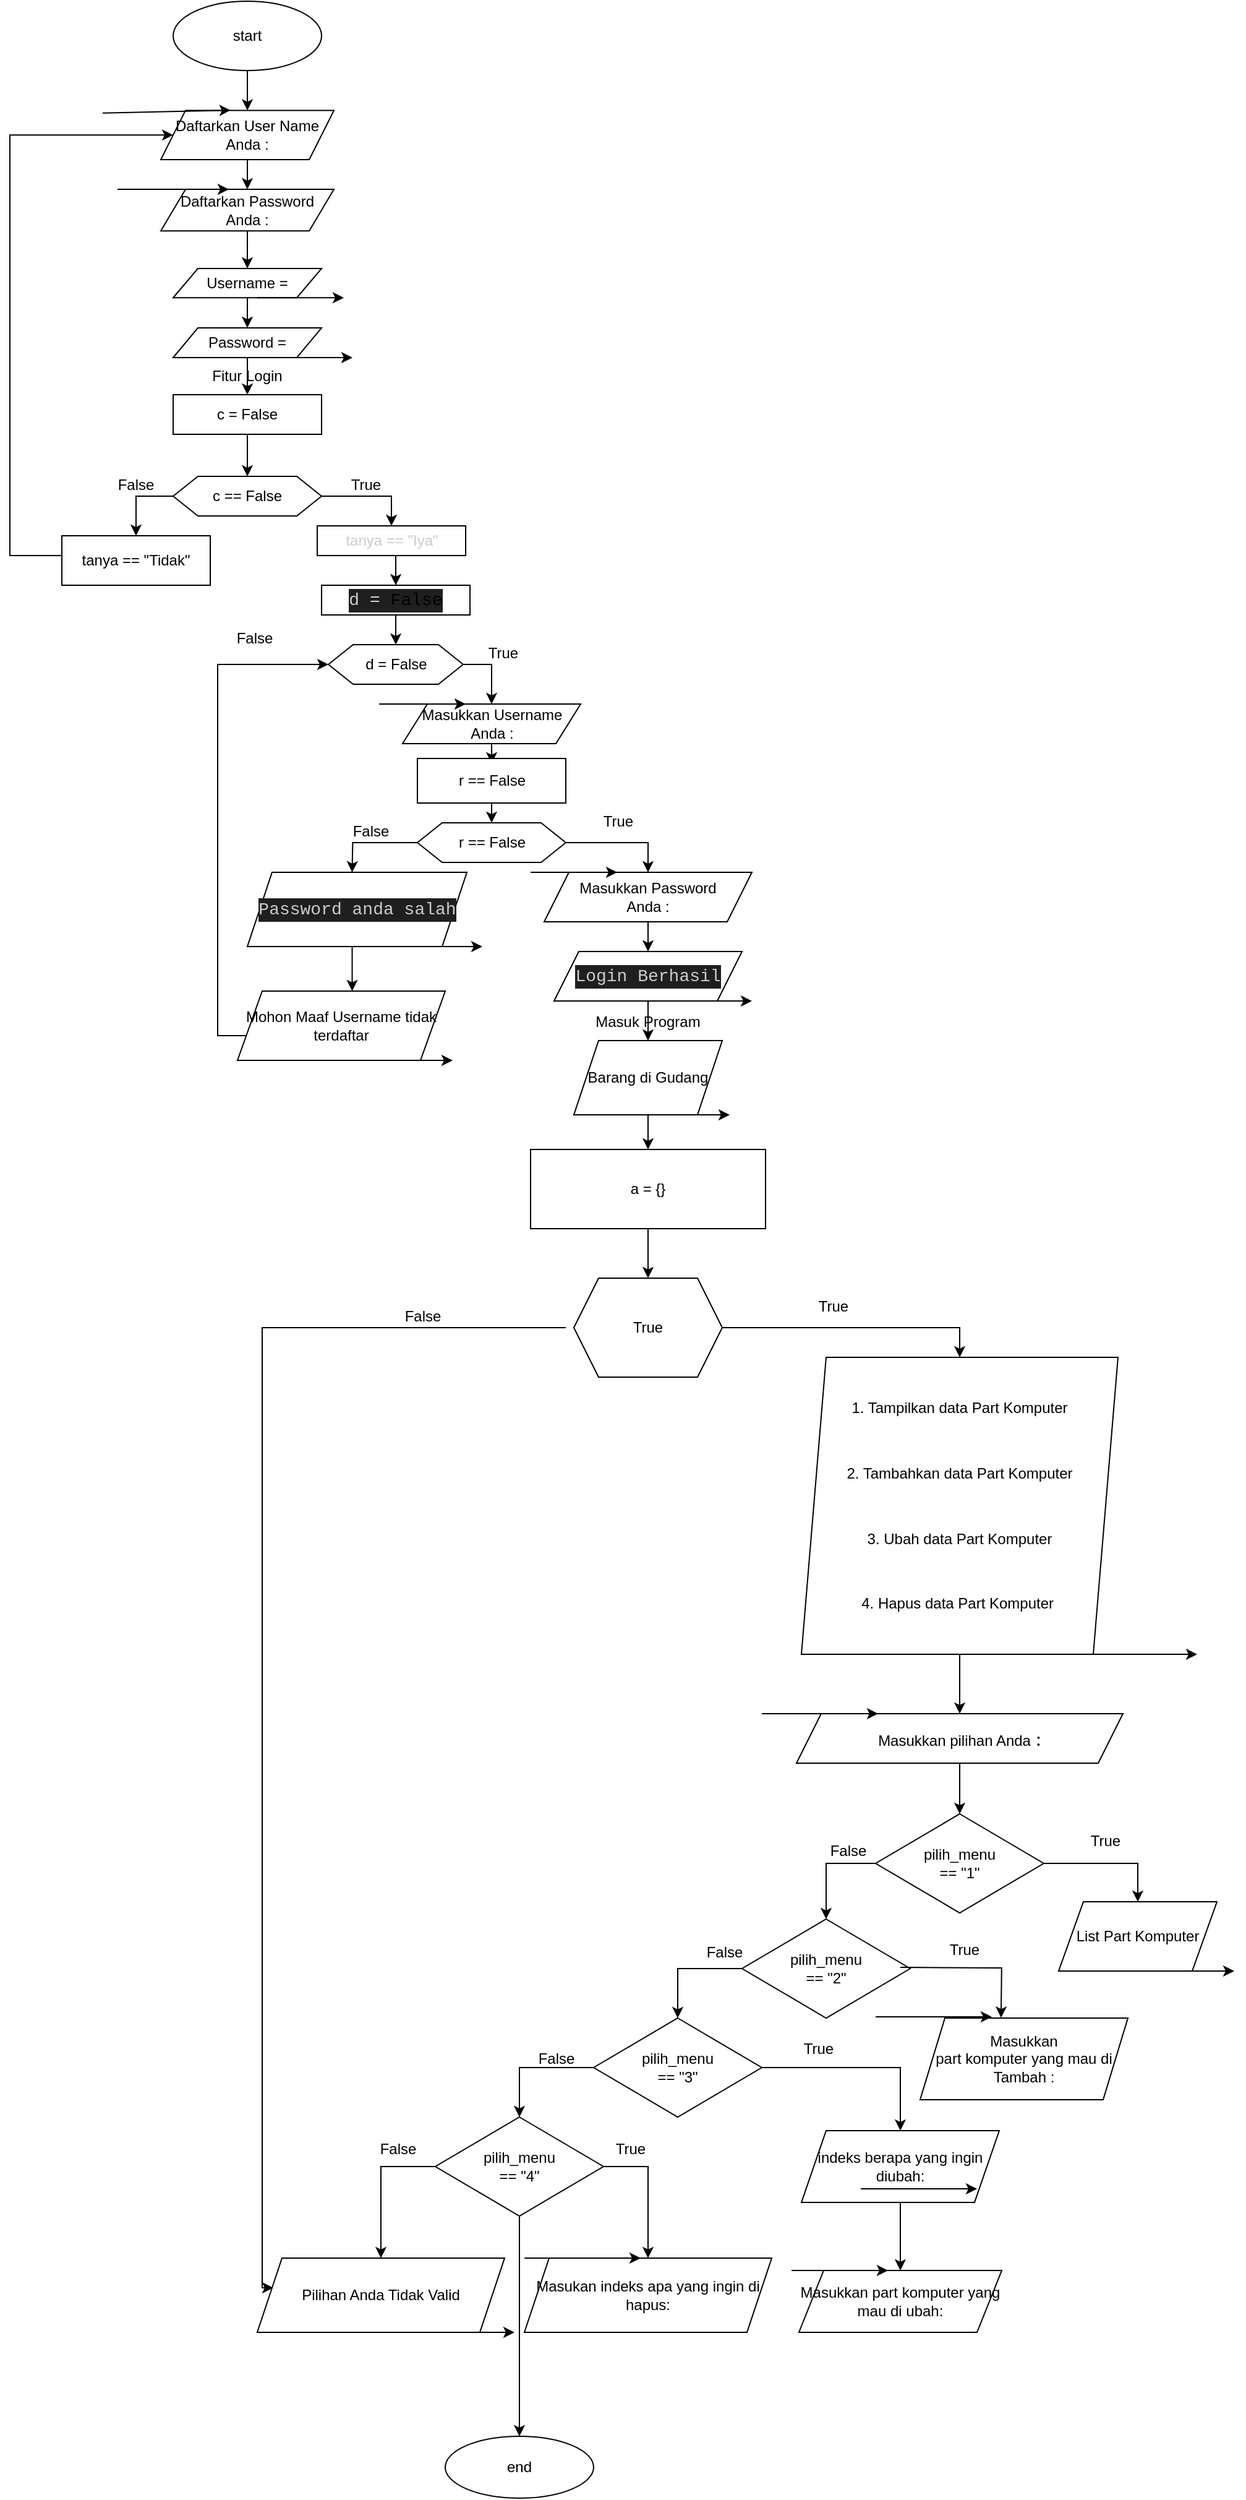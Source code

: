 <mxfile version="22.0.2" type="device">
  <diagram name="Page-1" id="iSKJ7hWF4tRWC0LmErO9">
    <mxGraphModel dx="595" dy="1447" grid="1" gridSize="8" guides="1" tooltips="1" connect="1" arrows="1" fold="1" page="1" pageScale="1" pageWidth="850" pageHeight="1100" math="0" shadow="0">
      <root>
        <mxCell id="0" />
        <mxCell id="1" parent="0" />
        <mxCell id="vJP5kPDoxRjDeWZ1ughG-7" style="edgeStyle=orthogonalEdgeStyle;rounded=0;orthogonalLoop=1;jettySize=auto;html=1;exitX=0.5;exitY=1;exitDx=0;exitDy=0;entryX=0.5;entryY=0;entryDx=0;entryDy=0;" parent="1" source="8jVyavn6a3qHo8IkiqSx-1" target="8jVyavn6a3qHo8IkiqSx-4" edge="1">
          <mxGeometry relative="1" as="geometry" />
        </mxCell>
        <mxCell id="8jVyavn6a3qHo8IkiqSx-1" value="start" style="ellipse;whiteSpace=wrap;html=1;" parent="1" vertex="1">
          <mxGeometry x="292.02" y="-1080" width="120" height="56" as="geometry" />
        </mxCell>
        <mxCell id="8jVyavn6a3qHo8IkiqSx-2" value="end" style="ellipse;whiteSpace=wrap;html=1;" parent="1" vertex="1">
          <mxGeometry x="512" y="888" width="120" height="50" as="geometry" />
        </mxCell>
        <mxCell id="vJP5kPDoxRjDeWZ1ughG-9" style="edgeStyle=orthogonalEdgeStyle;rounded=0;orthogonalLoop=1;jettySize=auto;html=1;exitX=0.5;exitY=1;exitDx=0;exitDy=0;" parent="1" source="8jVyavn6a3qHo8IkiqSx-8" target="8jVyavn6a3qHo8IkiqSx-10" edge="1">
          <mxGeometry relative="1" as="geometry" />
        </mxCell>
        <mxCell id="8jVyavn6a3qHo8IkiqSx-8" value="Daftarkan Password Anda :" style="shape=parallelogram;perimeter=parallelogramPerimeter;whiteSpace=wrap;html=1;fixedSize=1;" parent="1" vertex="1">
          <mxGeometry x="282.02" y="-928" width="140" height="33.62" as="geometry" />
        </mxCell>
        <mxCell id="vJP5kPDoxRjDeWZ1ughG-8" style="edgeStyle=orthogonalEdgeStyle;rounded=0;orthogonalLoop=1;jettySize=auto;html=1;exitX=0.5;exitY=1;exitDx=0;exitDy=0;entryX=0.5;entryY=0;entryDx=0;entryDy=0;" parent="1" source="8jVyavn6a3qHo8IkiqSx-4" target="8jVyavn6a3qHo8IkiqSx-8" edge="1">
          <mxGeometry relative="1" as="geometry" />
        </mxCell>
        <mxCell id="8jVyavn6a3qHo8IkiqSx-4" value="Daftarkan User Name Anda :" style="shape=parallelogram;perimeter=parallelogramPerimeter;whiteSpace=wrap;html=1;fixedSize=1;" parent="1" vertex="1">
          <mxGeometry x="282.02" y="-991.81" width="140" height="39.81" as="geometry" />
        </mxCell>
        <mxCell id="vJP5kPDoxRjDeWZ1ughG-10" style="edgeStyle=orthogonalEdgeStyle;rounded=0;orthogonalLoop=1;jettySize=auto;html=1;exitX=0.5;exitY=1;exitDx=0;exitDy=0;" parent="1" source="8jVyavn6a3qHo8IkiqSx-10" target="8jVyavn6a3qHo8IkiqSx-14" edge="1">
          <mxGeometry relative="1" as="geometry" />
        </mxCell>
        <mxCell id="8jVyavn6a3qHo8IkiqSx-10" value="Username =" style="shape=parallelogram;perimeter=parallelogramPerimeter;whiteSpace=wrap;html=1;fixedSize=1;" parent="1" vertex="1">
          <mxGeometry x="292.02" y="-864" width="120" height="23.62" as="geometry" />
        </mxCell>
        <mxCell id="vJP5kPDoxRjDeWZ1ughG-2" style="edgeStyle=orthogonalEdgeStyle;rounded=0;orthogonalLoop=1;jettySize=auto;html=1;exitX=1;exitY=0.5;exitDx=0;exitDy=0;entryX=0.5;entryY=0;entryDx=0;entryDy=0;" parent="1" source="8jVyavn6a3qHo8IkiqSx-37" target="vJP5kPDoxRjDeWZ1ughG-1" edge="1">
          <mxGeometry relative="1" as="geometry" />
        </mxCell>
        <mxCell id="vJP5kPDoxRjDeWZ1ughG-4" style="edgeStyle=orthogonalEdgeStyle;rounded=0;orthogonalLoop=1;jettySize=auto;html=1;exitX=0;exitY=0.5;exitDx=0;exitDy=0;" parent="1" source="8jVyavn6a3qHo8IkiqSx-37" target="vJP5kPDoxRjDeWZ1ughG-3" edge="1">
          <mxGeometry relative="1" as="geometry" />
        </mxCell>
        <mxCell id="8jVyavn6a3qHo8IkiqSx-37" value="c == False" style="shape=hexagon;perimeter=hexagonPerimeter2;whiteSpace=wrap;html=1;fixedSize=1;" parent="1" vertex="1">
          <mxGeometry x="292.02" y="-696" width="120" height="32" as="geometry" />
        </mxCell>
        <mxCell id="8jVyavn6a3qHo8IkiqSx-12" value="" style="endArrow=classic;html=1;rounded=0;" parent="1" edge="1">
          <mxGeometry width="50" height="50" relative="1" as="geometry">
            <mxPoint x="360" y="-840.38" as="sourcePoint" />
            <mxPoint x="430" y="-840.38" as="targetPoint" />
          </mxGeometry>
        </mxCell>
        <mxCell id="8jVyavn6a3qHo8IkiqSx-25" value="" style="endArrow=classic;html=1;rounded=0;entryX=0.25;entryY=0;entryDx=0;entryDy=0;" parent="1" edge="1">
          <mxGeometry width="50" height="50" relative="1" as="geometry">
            <mxPoint x="247" y="-928.0" as="sourcePoint" />
            <mxPoint x="337" y="-928.0" as="targetPoint" />
          </mxGeometry>
        </mxCell>
        <mxCell id="8jVyavn6a3qHo8IkiqSx-27" value="" style="endArrow=classic;html=1;rounded=0;entryX=0.403;entryY=-0.003;entryDx=0;entryDy=0;entryPerimeter=0;" parent="1" target="8jVyavn6a3qHo8IkiqSx-4" edge="1">
          <mxGeometry width="50" height="50" relative="1" as="geometry">
            <mxPoint x="235.02" y="-989.62" as="sourcePoint" />
            <mxPoint x="284.52" y="-1009.62" as="targetPoint" />
          </mxGeometry>
        </mxCell>
        <mxCell id="vJP5kPDoxRjDeWZ1ughG-11" style="edgeStyle=orthogonalEdgeStyle;rounded=0;orthogonalLoop=1;jettySize=auto;html=1;exitX=0.5;exitY=1;exitDx=0;exitDy=0;entryX=0.5;entryY=0;entryDx=0;entryDy=0;" parent="1" source="vJP5kPDoxRjDeWZ1ughG-12" target="8jVyavn6a3qHo8IkiqSx-37" edge="1">
          <mxGeometry relative="1" as="geometry" />
        </mxCell>
        <mxCell id="8jVyavn6a3qHo8IkiqSx-14" value="Password =" style="shape=parallelogram;perimeter=parallelogramPerimeter;whiteSpace=wrap;html=1;fixedSize=1;gradientColor=none;" parent="1" vertex="1">
          <mxGeometry x="292.02" y="-816" width="120" height="24" as="geometry" />
        </mxCell>
        <mxCell id="8jVyavn6a3qHo8IkiqSx-15" value="" style="endArrow=classic;html=1;rounded=0;" parent="1" edge="1">
          <mxGeometry width="50" height="50" relative="1" as="geometry">
            <mxPoint x="367.02" y="-792.0" as="sourcePoint" />
            <mxPoint x="437.02" y="-792.0" as="targetPoint" />
            <Array as="points">
              <mxPoint x="417.02" y="-792.0" />
            </Array>
          </mxGeometry>
        </mxCell>
        <mxCell id="vJP5kPDoxRjDeWZ1ughG-17" style="edgeStyle=orthogonalEdgeStyle;rounded=0;orthogonalLoop=1;jettySize=auto;html=1;exitX=0.5;exitY=1;exitDx=0;exitDy=0;entryX=0.5;entryY=0;entryDx=0;entryDy=0;" parent="1" source="vJP5kPDoxRjDeWZ1ughG-1" target="vJP5kPDoxRjDeWZ1ughG-16" edge="1">
          <mxGeometry relative="1" as="geometry" />
        </mxCell>
        <mxCell id="vJP5kPDoxRjDeWZ1ughG-1" value="&lt;font color=&quot;#cccccc&quot;&gt;tanya == &quot;Iya&quot;&lt;/font&gt;" style="rounded=0;whiteSpace=wrap;html=1;" parent="1" vertex="1">
          <mxGeometry x="408.53" y="-656" width="120" height="24" as="geometry" />
        </mxCell>
        <mxCell id="vJP5kPDoxRjDeWZ1ughG-5" style="edgeStyle=orthogonalEdgeStyle;rounded=0;orthogonalLoop=1;jettySize=auto;html=1;exitX=0;exitY=0.5;exitDx=0;exitDy=0;entryX=0;entryY=0.5;entryDx=0;entryDy=0;" parent="1" source="vJP5kPDoxRjDeWZ1ughG-3" target="8jVyavn6a3qHo8IkiqSx-4" edge="1">
          <mxGeometry relative="1" as="geometry">
            <Array as="points">
              <mxPoint x="160" y="-632" />
              <mxPoint x="160" y="-972" />
            </Array>
          </mxGeometry>
        </mxCell>
        <mxCell id="vJP5kPDoxRjDeWZ1ughG-3" value="tanya == &quot;Tidak&quot;" style="rounded=0;whiteSpace=wrap;html=1;" parent="1" vertex="1">
          <mxGeometry x="202.02" y="-648" width="120" height="40" as="geometry" />
        </mxCell>
        <mxCell id="8jVyavn6a3qHo8IkiqSx-19" value="Fitur Login" style="text;html=1;align=center;verticalAlign=middle;whiteSpace=wrap;rounded=0;" parent="1" vertex="1">
          <mxGeometry x="322.02" y="-792.0" width="60" height="30" as="geometry" />
        </mxCell>
        <mxCell id="vJP5kPDoxRjDeWZ1ughG-13" value="" style="edgeStyle=orthogonalEdgeStyle;rounded=0;orthogonalLoop=1;jettySize=auto;html=1;exitX=0.5;exitY=1;exitDx=0;exitDy=0;entryX=0.5;entryY=0;entryDx=0;entryDy=0;" parent="1" source="8jVyavn6a3qHo8IkiqSx-14" target="vJP5kPDoxRjDeWZ1ughG-12" edge="1">
          <mxGeometry relative="1" as="geometry">
            <mxPoint x="342" y="-632" as="sourcePoint" />
            <mxPoint x="343" y="-504" as="targetPoint" />
          </mxGeometry>
        </mxCell>
        <mxCell id="vJP5kPDoxRjDeWZ1ughG-12" value="c = False" style="rounded=0;whiteSpace=wrap;html=1;" parent="1" vertex="1">
          <mxGeometry x="292.02" y="-762" width="120" height="32" as="geometry" />
        </mxCell>
        <mxCell id="vJP5kPDoxRjDeWZ1ughG-20" style="edgeStyle=orthogonalEdgeStyle;rounded=0;orthogonalLoop=1;jettySize=auto;html=1;exitX=1;exitY=0.5;exitDx=0;exitDy=0;" parent="1" source="vJP5kPDoxRjDeWZ1ughG-14" target="vJP5kPDoxRjDeWZ1ughG-19" edge="1">
          <mxGeometry relative="1" as="geometry" />
        </mxCell>
        <mxCell id="vJP5kPDoxRjDeWZ1ughG-14" value="d =&amp;nbsp;False" style="shape=hexagon;perimeter=hexagonPerimeter2;whiteSpace=wrap;html=1;fixedSize=1;" parent="1" vertex="1">
          <mxGeometry x="417.53" y="-560" width="108.98" height="32" as="geometry" />
        </mxCell>
        <mxCell id="vJP5kPDoxRjDeWZ1ughG-18" style="edgeStyle=orthogonalEdgeStyle;rounded=0;orthogonalLoop=1;jettySize=auto;html=1;exitX=0.5;exitY=1;exitDx=0;exitDy=0;entryX=0.5;entryY=0;entryDx=0;entryDy=0;" parent="1" source="vJP5kPDoxRjDeWZ1ughG-16" target="vJP5kPDoxRjDeWZ1ughG-14" edge="1">
          <mxGeometry relative="1" as="geometry" />
        </mxCell>
        <mxCell id="vJP5kPDoxRjDeWZ1ughG-16" value="&lt;div style=&quot;background-color: rgb(31, 31, 31); font-family: Consolas, &amp;quot;Courier New&amp;quot;, monospace; font-size: 14px; line-height: 19px;&quot;&gt;&lt;font color=&quot;#cccccc&quot;&gt;d&amp;nbsp;&lt;/font&gt;&lt;span style=&quot;color: rgb(212, 212, 212);&quot;&gt;=&lt;/span&gt;&amp;nbsp;False&lt;/div&gt;" style="rounded=0;whiteSpace=wrap;html=1;" parent="1" vertex="1">
          <mxGeometry x="412.02" y="-608" width="120" height="24" as="geometry" />
        </mxCell>
        <mxCell id="vJP5kPDoxRjDeWZ1ughG-22" style="edgeStyle=orthogonalEdgeStyle;rounded=0;orthogonalLoop=1;jettySize=auto;html=1;exitX=0.5;exitY=1;exitDx=0;exitDy=0;" parent="1" source="vJP5kPDoxRjDeWZ1ughG-19" edge="1">
          <mxGeometry relative="1" as="geometry">
            <mxPoint x="549.524" y="-464" as="targetPoint" />
          </mxGeometry>
        </mxCell>
        <mxCell id="vJP5kPDoxRjDeWZ1ughG-19" value="Masukkan Username Anda :" style="shape=parallelogram;perimeter=parallelogramPerimeter;whiteSpace=wrap;html=1;fixedSize=1;" parent="1" vertex="1">
          <mxGeometry x="477.51" y="-512" width="144" height="32" as="geometry" />
        </mxCell>
        <mxCell id="vJP5kPDoxRjDeWZ1ughG-24" style="edgeStyle=orthogonalEdgeStyle;rounded=0;orthogonalLoop=1;jettySize=auto;html=1;exitX=0.5;exitY=1;exitDx=0;exitDy=0;entryX=0.5;entryY=0;entryDx=0;entryDy=0;" parent="1" target="vJP5kPDoxRjDeWZ1ughG-23" edge="1">
          <mxGeometry relative="1" as="geometry">
            <mxPoint x="549.51" y="-432.0" as="sourcePoint" />
          </mxGeometry>
        </mxCell>
        <mxCell id="vJP5kPDoxRjDeWZ1ughG-26" style="edgeStyle=orthogonalEdgeStyle;rounded=0;orthogonalLoop=1;jettySize=auto;html=1;exitX=1;exitY=0.5;exitDx=0;exitDy=0;entryX=0.5;entryY=0;entryDx=0;entryDy=0;" parent="1" source="vJP5kPDoxRjDeWZ1ughG-23" target="vJP5kPDoxRjDeWZ1ughG-25" edge="1">
          <mxGeometry relative="1" as="geometry" />
        </mxCell>
        <mxCell id="vJP5kPDoxRjDeWZ1ughG-34" style="edgeStyle=orthogonalEdgeStyle;rounded=0;orthogonalLoop=1;jettySize=auto;html=1;exitX=0;exitY=0.5;exitDx=0;exitDy=0;" parent="1" source="vJP5kPDoxRjDeWZ1ughG-23" edge="1">
          <mxGeometry relative="1" as="geometry">
            <mxPoint x="436.714" y="-376" as="targetPoint" />
          </mxGeometry>
        </mxCell>
        <mxCell id="vJP5kPDoxRjDeWZ1ughG-23" value="r == False&lt;div style=&quot;color: rgb(204, 204, 204); background-color: rgb(31, 31, 31); font-family: Consolas, &amp;quot;Courier New&amp;quot;, monospace; font-size: 14px; line-height: 19px;&quot;&gt;&lt;/div&gt;" style="shape=hexagon;perimeter=hexagonPerimeter2;whiteSpace=wrap;html=1;fixedSize=1;" parent="1" vertex="1">
          <mxGeometry x="489.51" y="-416" width="120" height="32" as="geometry" />
        </mxCell>
        <mxCell id="vJP5kPDoxRjDeWZ1ughG-33" style="edgeStyle=orthogonalEdgeStyle;rounded=0;orthogonalLoop=1;jettySize=auto;html=1;exitX=0.5;exitY=1;exitDx=0;exitDy=0;entryX=0.5;entryY=0;entryDx=0;entryDy=0;" parent="1" source="vJP5kPDoxRjDeWZ1ughG-25" target="vJP5kPDoxRjDeWZ1ughG-31" edge="1">
          <mxGeometry relative="1" as="geometry" />
        </mxCell>
        <mxCell id="vJP5kPDoxRjDeWZ1ughG-25" value="Masukkan Password &lt;br&gt;Anda :" style="shape=parallelogram;perimeter=parallelogramPerimeter;whiteSpace=wrap;html=1;fixedSize=1;" parent="1" vertex="1">
          <mxGeometry x="592" y="-376" width="168" height="40" as="geometry" />
        </mxCell>
        <mxCell id="vJP5kPDoxRjDeWZ1ughG-36" style="edgeStyle=orthogonalEdgeStyle;rounded=0;orthogonalLoop=1;jettySize=auto;html=1;exitX=0.5;exitY=1;exitDx=0;exitDy=0;entryX=0.5;entryY=0;entryDx=0;entryDy=0;" parent="1" edge="1">
          <mxGeometry relative="1" as="geometry">
            <mxPoint x="436.765" y="-336" as="sourcePoint" />
            <mxPoint x="436.765" y="-280" as="targetPoint" />
          </mxGeometry>
        </mxCell>
        <mxCell id="vJP5kPDoxRjDeWZ1ughG-41" style="edgeStyle=orthogonalEdgeStyle;rounded=0;orthogonalLoop=1;jettySize=auto;html=1;exitX=0.5;exitY=1;exitDx=0;exitDy=0;entryX=0.5;entryY=0;entryDx=0;entryDy=0;" parent="1" source="vJP5kPDoxRjDeWZ1ughG-31" edge="1">
          <mxGeometry relative="1" as="geometry">
            <mxPoint x="676" y="-240" as="targetPoint" />
          </mxGeometry>
        </mxCell>
        <mxCell id="vJP5kPDoxRjDeWZ1ughG-31" value="&lt;div style=&quot;color: rgb(204, 204, 204); background-color: rgb(31, 31, 31); font-family: Consolas, &amp;quot;Courier New&amp;quot;, monospace; font-size: 14px; line-height: 19px;&quot;&gt;Login Berhasil&lt;/div&gt;" style="shape=parallelogram;perimeter=parallelogramPerimeter;whiteSpace=wrap;html=1;fixedSize=1;" parent="1" vertex="1">
          <mxGeometry x="600" y="-312" width="152" height="40" as="geometry" />
        </mxCell>
        <mxCell id="vJP5kPDoxRjDeWZ1ughG-37" value="&lt;div style=&quot;color: rgb(204, 204, 204); background-color: rgb(31, 31, 31); font-family: Consolas, &amp;quot;Courier New&amp;quot;, monospace; font-size: 14px; line-height: 19px;&quot;&gt;Password anda salah&lt;br&gt;&lt;/div&gt;" style="shape=parallelogram;perimeter=parallelogramPerimeter;whiteSpace=wrap;html=1;fixedSize=1;" parent="1" vertex="1">
          <mxGeometry x="352" y="-376" width="177.53" height="60" as="geometry" />
        </mxCell>
        <mxCell id="vJP5kPDoxRjDeWZ1ughG-46" style="edgeStyle=orthogonalEdgeStyle;rounded=0;orthogonalLoop=1;jettySize=auto;html=1;exitX=0;exitY=0.5;exitDx=0;exitDy=0;entryX=0;entryY=0.5;entryDx=0;entryDy=0;" parent="1" source="vJP5kPDoxRjDeWZ1ughG-39" target="vJP5kPDoxRjDeWZ1ughG-14" edge="1">
          <mxGeometry relative="1" as="geometry">
            <Array as="points">
              <mxPoint x="328" y="-244" />
              <mxPoint x="328" y="-544" />
            </Array>
          </mxGeometry>
        </mxCell>
        <mxCell id="vJP5kPDoxRjDeWZ1ughG-39" value="Mohon Maaf Username tidak terdaftar" style="shape=parallelogram;perimeter=parallelogramPerimeter;whiteSpace=wrap;html=1;fixedSize=1;" parent="1" vertex="1">
          <mxGeometry x="344" y="-280" width="168" height="56" as="geometry" />
        </mxCell>
        <mxCell id="vJP5kPDoxRjDeWZ1ughG-52" style="edgeStyle=orthogonalEdgeStyle;rounded=0;orthogonalLoop=1;jettySize=auto;html=1;exitX=0.5;exitY=1;exitDx=0;exitDy=0;entryX=0.5;entryY=0;entryDx=0;entryDy=0;" parent="1" source="vJP5kPDoxRjDeWZ1ughG-42" target="vJP5kPDoxRjDeWZ1ughG-51" edge="1">
          <mxGeometry relative="1" as="geometry" />
        </mxCell>
        <mxCell id="vJP5kPDoxRjDeWZ1ughG-42" value="Barang di Gudang" style="shape=parallelogram;perimeter=parallelogramPerimeter;whiteSpace=wrap;html=1;fixedSize=1;" parent="1" vertex="1">
          <mxGeometry x="616" y="-240" width="120" height="60" as="geometry" />
        </mxCell>
        <mxCell id="vJP5kPDoxRjDeWZ1ughG-43" value="Masuk Program" style="text;html=1;strokeColor=none;fillColor=none;align=center;verticalAlign=middle;whiteSpace=wrap;rounded=0;" parent="1" vertex="1">
          <mxGeometry x="632" y="-270" width="88" height="30" as="geometry" />
        </mxCell>
        <mxCell id="vJP5kPDoxRjDeWZ1ughG-54" style="edgeStyle=orthogonalEdgeStyle;rounded=0;orthogonalLoop=1;jettySize=auto;html=1;exitX=0.5;exitY=1;exitDx=0;exitDy=0;" parent="1" source="vJP5kPDoxRjDeWZ1ughG-51" target="vJP5kPDoxRjDeWZ1ughG-53" edge="1">
          <mxGeometry relative="1" as="geometry" />
        </mxCell>
        <mxCell id="vJP5kPDoxRjDeWZ1ughG-51" value="a = {}" style="rounded=0;whiteSpace=wrap;html=1;" parent="1" vertex="1">
          <mxGeometry x="581" y="-152" width="190" height="64" as="geometry" />
        </mxCell>
        <mxCell id="vJP5kPDoxRjDeWZ1ughG-56" style="edgeStyle=orthogonalEdgeStyle;rounded=0;orthogonalLoop=1;jettySize=auto;html=1;exitX=1;exitY=0.5;exitDx=0;exitDy=0;entryX=0.5;entryY=0;entryDx=0;entryDy=0;" parent="1" source="vJP5kPDoxRjDeWZ1ughG-53" target="vJP5kPDoxRjDeWZ1ughG-55" edge="1">
          <mxGeometry relative="1" as="geometry" />
        </mxCell>
        <mxCell id="vJP5kPDoxRjDeWZ1ughG-81" style="edgeStyle=orthogonalEdgeStyle;rounded=0;orthogonalLoop=1;jettySize=auto;html=1;exitX=0;exitY=0.5;exitDx=0;exitDy=0;entryX=0.065;entryY=0.4;entryDx=0;entryDy=0;entryPerimeter=0;" parent="1" target="g3KUHq9mgLACCZ2PmmdS-13" edge="1">
          <mxGeometry relative="1" as="geometry">
            <mxPoint x="363.51" y="774" as="targetPoint" />
            <Array as="points">
              <mxPoint x="364" y="-8" />
              <mxPoint x="364" y="768" />
            </Array>
            <mxPoint x="609.51" y="-8" as="sourcePoint" />
          </mxGeometry>
        </mxCell>
        <mxCell id="vJP5kPDoxRjDeWZ1ughG-53" value="True" style="shape=hexagon;perimeter=hexagonPerimeter2;whiteSpace=wrap;html=1;fixedSize=1;" parent="1" vertex="1">
          <mxGeometry x="616" y="-48" width="120" height="80" as="geometry" />
        </mxCell>
        <mxCell id="vJP5kPDoxRjDeWZ1ughG-59" style="edgeStyle=orthogonalEdgeStyle;rounded=0;orthogonalLoop=1;jettySize=auto;html=1;exitX=0.5;exitY=1;exitDx=0;exitDy=0;" parent="1" source="vJP5kPDoxRjDeWZ1ughG-55" target="vJP5kPDoxRjDeWZ1ughG-58" edge="1">
          <mxGeometry relative="1" as="geometry" />
        </mxCell>
        <mxCell id="vJP5kPDoxRjDeWZ1ughG-55" value="&lt;p class=&quot;MsoNormal&quot;&gt;1. Tampilkan data Part Komputer&lt;/p&gt;&lt;br&gt;&lt;p class=&quot;MsoNormal&quot;&gt;2. Tambahkan data Part Komputer&lt;/p&gt;&lt;br&gt;&lt;p class=&quot;MsoNormal&quot;&gt;3. Ubah data Part Komputer&lt;/p&gt;&lt;br&gt;&lt;p class=&quot;MsoNormal&quot;&gt;4. Hapus data Part Komputer&amp;nbsp;&lt;/p&gt;" style="shape=parallelogram;perimeter=parallelogramPerimeter;whiteSpace=wrap;html=1;fixedSize=1;" parent="1" vertex="1">
          <mxGeometry x="800" y="16" width="256" height="240" as="geometry" />
        </mxCell>
        <mxCell id="vJP5kPDoxRjDeWZ1ughG-57" value="" style="endArrow=classic;html=1;rounded=0;exitX=0.75;exitY=1;exitDx=0;exitDy=0;" parent="1" source="vJP5kPDoxRjDeWZ1ughG-55" edge="1">
          <mxGeometry width="50" height="50" relative="1" as="geometry">
            <mxPoint x="1072" y="256" as="sourcePoint" />
            <mxPoint x="1120" y="256" as="targetPoint" />
          </mxGeometry>
        </mxCell>
        <mxCell id="vJP5kPDoxRjDeWZ1ughG-62" style="edgeStyle=orthogonalEdgeStyle;rounded=0;orthogonalLoop=1;jettySize=auto;html=1;exitX=0.5;exitY=1;exitDx=0;exitDy=0;" parent="1" source="vJP5kPDoxRjDeWZ1ughG-58" target="vJP5kPDoxRjDeWZ1ughG-61" edge="1">
          <mxGeometry relative="1" as="geometry" />
        </mxCell>
        <mxCell id="vJP5kPDoxRjDeWZ1ughG-58" value="Masukkan pilihan Anda&lt;span style=&quot;font-size:12.0pt;font-family:&amp;quot;Times New Roman&amp;quot;,serif;&lt;br/&gt;mso-fareast-font-family:&amp;quot;Times New Roman&amp;quot;;mso-font-kerning:0pt;mso-ligatures:&lt;br/&gt;none;mso-ansi-language:EN-US;mso-fareast-language:IN;mso-bidi-language:AR-SA&quot;&gt; &lt;/span&gt;&lt;span style=&quot;font-size:12.0pt;font-family:&amp;quot;Times New Roman&amp;quot;,serif;mso-fareast-font-family:&lt;br/&gt;&amp;quot;Times New Roman&amp;quot;;mso-font-kerning:0pt;mso-ligatures:none;mso-ansi-language:&lt;br/&gt;IN;mso-fareast-language:IN;mso-bidi-language:AR-SA&quot;&gt;:&lt;/span&gt;" style="shape=parallelogram;perimeter=parallelogramPerimeter;whiteSpace=wrap;html=1;fixedSize=1;" parent="1" vertex="1">
          <mxGeometry x="796" y="304" width="264" height="40" as="geometry" />
        </mxCell>
        <mxCell id="vJP5kPDoxRjDeWZ1ughG-60" value="" style="endArrow=classic;html=1;rounded=0;entryX=0.25;entryY=0;entryDx=0;entryDy=0;" parent="1" target="vJP5kPDoxRjDeWZ1ughG-58" edge="1">
          <mxGeometry width="50" height="50" relative="1" as="geometry">
            <mxPoint x="768" y="304" as="sourcePoint" />
            <mxPoint x="810" y="288" as="targetPoint" />
          </mxGeometry>
        </mxCell>
        <mxCell id="vJP5kPDoxRjDeWZ1ughG-68" style="edgeStyle=orthogonalEdgeStyle;rounded=0;orthogonalLoop=1;jettySize=auto;html=1;exitX=1;exitY=0.5;exitDx=0;exitDy=0;entryX=0.5;entryY=0;entryDx=0;entryDy=0;" parent="1" source="vJP5kPDoxRjDeWZ1ughG-61" target="vJP5kPDoxRjDeWZ1ughG-64" edge="1">
          <mxGeometry relative="1" as="geometry" />
        </mxCell>
        <mxCell id="vJP5kPDoxRjDeWZ1ughG-69" style="edgeStyle=orthogonalEdgeStyle;rounded=0;orthogonalLoop=1;jettySize=auto;html=1;exitX=0;exitY=0.5;exitDx=0;exitDy=0;entryX=0.5;entryY=0;entryDx=0;entryDy=0;" parent="1" source="vJP5kPDoxRjDeWZ1ughG-61" target="vJP5kPDoxRjDeWZ1ughG-65" edge="1">
          <mxGeometry relative="1" as="geometry" />
        </mxCell>
        <mxCell id="vJP5kPDoxRjDeWZ1ughG-61" value="pilih_menu&lt;br/&gt;== &quot;1&quot;" style="rhombus;whiteSpace=wrap;html=1;" parent="1" vertex="1">
          <mxGeometry x="860" y="385" width="136" height="80" as="geometry" />
        </mxCell>
        <mxCell id="vJP5kPDoxRjDeWZ1ughG-64" value="List Part Komputer" style="shape=parallelogram;perimeter=parallelogramPerimeter;whiteSpace=wrap;html=1;fixedSize=1;" parent="1" vertex="1">
          <mxGeometry x="1008" y="456" width="128" height="56" as="geometry" />
        </mxCell>
        <mxCell id="vJP5kPDoxRjDeWZ1ughG-70" style="edgeStyle=orthogonalEdgeStyle;rounded=0;orthogonalLoop=1;jettySize=auto;html=1;exitX=0;exitY=0.5;exitDx=0;exitDy=0;entryX=0.5;entryY=0;entryDx=0;entryDy=0;" parent="1" source="vJP5kPDoxRjDeWZ1ughG-65" target="vJP5kPDoxRjDeWZ1ughG-66" edge="1">
          <mxGeometry relative="1" as="geometry" />
        </mxCell>
        <mxCell id="vJP5kPDoxRjDeWZ1ughG-65" value="pilih_menu&lt;br&gt;== &quot;2&quot;" style="rhombus;whiteSpace=wrap;html=1;" parent="1" vertex="1">
          <mxGeometry x="752" y="470" width="136" height="80" as="geometry" />
        </mxCell>
        <mxCell id="vJP5kPDoxRjDeWZ1ughG-71" style="edgeStyle=orthogonalEdgeStyle;rounded=0;orthogonalLoop=1;jettySize=auto;html=1;exitX=0;exitY=0.5;exitDx=0;exitDy=0;entryX=0.5;entryY=0;entryDx=0;entryDy=0;" parent="1" source="vJP5kPDoxRjDeWZ1ughG-66" target="vJP5kPDoxRjDeWZ1ughG-67" edge="1">
          <mxGeometry relative="1" as="geometry" />
        </mxCell>
        <mxCell id="vJP5kPDoxRjDeWZ1ughG-76" style="edgeStyle=orthogonalEdgeStyle;rounded=0;orthogonalLoop=1;jettySize=auto;html=1;exitX=1;exitY=0.5;exitDx=0;exitDy=0;" parent="1" source="vJP5kPDoxRjDeWZ1ughG-66" target="vJP5kPDoxRjDeWZ1ughG-73" edge="1">
          <mxGeometry relative="1" as="geometry" />
        </mxCell>
        <mxCell id="vJP5kPDoxRjDeWZ1ughG-66" value="pilih_menu&lt;br&gt;== &quot;3&quot;" style="rhombus;whiteSpace=wrap;html=1;" parent="1" vertex="1">
          <mxGeometry x="632" y="550" width="136" height="80" as="geometry" />
        </mxCell>
        <mxCell id="vJP5kPDoxRjDeWZ1ughG-75" style="edgeStyle=orthogonalEdgeStyle;rounded=0;orthogonalLoop=1;jettySize=auto;html=1;exitX=1;exitY=0.5;exitDx=0;exitDy=0;entryX=0.5;entryY=0;entryDx=0;entryDy=0;" parent="1" source="vJP5kPDoxRjDeWZ1ughG-67" target="vJP5kPDoxRjDeWZ1ughG-74" edge="1">
          <mxGeometry relative="1" as="geometry" />
        </mxCell>
        <mxCell id="vJP5kPDoxRjDeWZ1ughG-85" style="edgeStyle=orthogonalEdgeStyle;rounded=0;orthogonalLoop=1;jettySize=auto;html=1;exitX=0.5;exitY=1;exitDx=0;exitDy=0;" parent="1" source="vJP5kPDoxRjDeWZ1ughG-67" target="8jVyavn6a3qHo8IkiqSx-2" edge="1">
          <mxGeometry relative="1" as="geometry" />
        </mxCell>
        <mxCell id="g3KUHq9mgLACCZ2PmmdS-14" style="edgeStyle=orthogonalEdgeStyle;rounded=0;orthogonalLoop=1;jettySize=auto;html=1;exitX=0;exitY=0.5;exitDx=0;exitDy=0;entryX=0.5;entryY=0;entryDx=0;entryDy=0;" parent="1" source="vJP5kPDoxRjDeWZ1ughG-67" target="g3KUHq9mgLACCZ2PmmdS-13" edge="1">
          <mxGeometry relative="1" as="geometry" />
        </mxCell>
        <mxCell id="vJP5kPDoxRjDeWZ1ughG-67" value="pilih_menu&lt;br&gt;== &quot;4&quot;" style="rhombus;whiteSpace=wrap;html=1;" parent="1" vertex="1">
          <mxGeometry x="504" y="630" width="136" height="80" as="geometry" />
        </mxCell>
        <mxCell id="vJP5kPDoxRjDeWZ1ughG-72" value="Masukkan&lt;br/&gt;part komputer yang mau di Tambah :" style="shape=parallelogram;perimeter=parallelogramPerimeter;whiteSpace=wrap;html=1;fixedSize=1;" parent="1" vertex="1">
          <mxGeometry x="896" y="550" width="168" height="66" as="geometry" />
        </mxCell>
        <mxCell id="vJP5kPDoxRjDeWZ1ughG-80" style="edgeStyle=orthogonalEdgeStyle;rounded=0;orthogonalLoop=1;jettySize=auto;html=1;exitX=0.5;exitY=1;exitDx=0;exitDy=0;entryX=0.5;entryY=0;entryDx=0;entryDy=0;" parent="1" source="vJP5kPDoxRjDeWZ1ughG-73" target="vJP5kPDoxRjDeWZ1ughG-79" edge="1">
          <mxGeometry relative="1" as="geometry" />
        </mxCell>
        <mxCell id="vJP5kPDoxRjDeWZ1ughG-73" value="&lt;p class=&quot;MsoNormal&quot;&gt;indeks berapa yang ingin diubah:&lt;/p&gt;" style="shape=parallelogram;perimeter=parallelogramPerimeter;whiteSpace=wrap;html=1;fixedSize=1;" parent="1" vertex="1">
          <mxGeometry x="800" y="641" width="160" height="58" as="geometry" />
        </mxCell>
        <mxCell id="vJP5kPDoxRjDeWZ1ughG-74" value="&lt;p class=&quot;MsoNormal&quot;&gt;Masukan indeks apa yang ingin di hapus:&lt;/p&gt;" style="shape=parallelogram;perimeter=parallelogramPerimeter;whiteSpace=wrap;html=1;fixedSize=1;" parent="1" vertex="1">
          <mxGeometry x="576" y="744" width="200" height="60" as="geometry" />
        </mxCell>
        <mxCell id="vJP5kPDoxRjDeWZ1ughG-78" style="edgeStyle=orthogonalEdgeStyle;rounded=0;orthogonalLoop=1;jettySize=auto;html=1;exitX=1;exitY=0.5;exitDx=0;exitDy=0;entryX=0.612;entryY=0.012;entryDx=0;entryDy=0;entryPerimeter=0;" parent="1" edge="1">
          <mxGeometry relative="1" as="geometry">
            <mxPoint x="880" y="509" as="sourcePoint" />
            <mxPoint x="961.44" y="549.72" as="targetPoint" />
          </mxGeometry>
        </mxCell>
        <mxCell id="vJP5kPDoxRjDeWZ1ughG-79" value="&lt;p class=&quot;MsoNormal&quot;&gt;Masukkan part komputer yang mau di ubah:&lt;/p&gt;" style="shape=parallelogram;perimeter=parallelogramPerimeter;whiteSpace=wrap;html=1;fixedSize=1;" parent="1" vertex="1">
          <mxGeometry x="798" y="754" width="164" height="50" as="geometry" />
        </mxCell>
        <mxCell id="g3KUHq9mgLACCZ2PmmdS-1" value="" style="endArrow=classic;html=1;rounded=0;" parent="1" edge="1">
          <mxGeometry width="50" height="50" relative="1" as="geometry">
            <mxPoint x="458.53" y="-512.0" as="sourcePoint" />
            <mxPoint x="528.53" y="-512.0" as="targetPoint" />
          </mxGeometry>
        </mxCell>
        <mxCell id="g3KUHq9mgLACCZ2PmmdS-2" value="" style="endArrow=classic;html=1;rounded=0;" parent="1" edge="1">
          <mxGeometry width="50" height="50" relative="1" as="geometry">
            <mxPoint x="581" y="-376.0" as="sourcePoint" />
            <mxPoint x="651" y="-376.0" as="targetPoint" />
          </mxGeometry>
        </mxCell>
        <mxCell id="g3KUHq9mgLACCZ2PmmdS-3" value="" style="endArrow=classic;html=1;rounded=0;" parent="1" edge="1">
          <mxGeometry width="50" height="50" relative="1" as="geometry">
            <mxPoint x="472" y="-316.0" as="sourcePoint" />
            <mxPoint x="542" y="-316.0" as="targetPoint" />
          </mxGeometry>
        </mxCell>
        <mxCell id="g3KUHq9mgLACCZ2PmmdS-4" value="" style="endArrow=classic;html=1;rounded=0;" parent="1" edge="1">
          <mxGeometry width="50" height="50" relative="1" as="geometry">
            <mxPoint x="448" y="-224.0" as="sourcePoint" />
            <mxPoint x="518" y="-224.0" as="targetPoint" />
          </mxGeometry>
        </mxCell>
        <mxCell id="g3KUHq9mgLACCZ2PmmdS-5" value="" style="endArrow=classic;html=1;rounded=0;" parent="1" edge="1">
          <mxGeometry width="50" height="50" relative="1" as="geometry">
            <mxPoint x="690" y="-272.0" as="sourcePoint" />
            <mxPoint x="760" y="-272.0" as="targetPoint" />
          </mxGeometry>
        </mxCell>
        <mxCell id="g3KUHq9mgLACCZ2PmmdS-6" value="" style="endArrow=classic;html=1;rounded=0;" parent="1" edge="1">
          <mxGeometry width="50" height="50" relative="1" as="geometry">
            <mxPoint x="672" y="-180.0" as="sourcePoint" />
            <mxPoint x="742" y="-180.0" as="targetPoint" />
          </mxGeometry>
        </mxCell>
        <mxCell id="g3KUHq9mgLACCZ2PmmdS-7" value="" style="endArrow=classic;html=1;rounded=0;entryX=0.25;entryY=0;entryDx=0;entryDy=0;" parent="1" edge="1">
          <mxGeometry width="50" height="50" relative="1" as="geometry">
            <mxPoint x="1056" y="512" as="sourcePoint" />
            <mxPoint x="1150" y="512" as="targetPoint" />
          </mxGeometry>
        </mxCell>
        <mxCell id="g3KUHq9mgLACCZ2PmmdS-9" value="" style="endArrow=classic;html=1;rounded=0;entryX=0.25;entryY=0;entryDx=0;entryDy=0;" parent="1" edge="1">
          <mxGeometry width="50" height="50" relative="1" as="geometry">
            <mxPoint x="860" y="549" as="sourcePoint" />
            <mxPoint x="954" y="549" as="targetPoint" />
          </mxGeometry>
        </mxCell>
        <mxCell id="g3KUHq9mgLACCZ2PmmdS-10" value="" style="endArrow=classic;html=1;rounded=0;entryX=0.25;entryY=0;entryDx=0;entryDy=0;" parent="1" edge="1">
          <mxGeometry width="50" height="50" relative="1" as="geometry">
            <mxPoint x="848" y="688" as="sourcePoint" />
            <mxPoint x="942" y="688" as="targetPoint" />
          </mxGeometry>
        </mxCell>
        <mxCell id="g3KUHq9mgLACCZ2PmmdS-11" value="" style="endArrow=classic;html=1;rounded=0;entryX=0.25;entryY=0;entryDx=0;entryDy=0;" parent="1" edge="1">
          <mxGeometry width="50" height="50" relative="1" as="geometry">
            <mxPoint x="792" y="754" as="sourcePoint" />
            <mxPoint x="870" y="754" as="targetPoint" />
          </mxGeometry>
        </mxCell>
        <mxCell id="g3KUHq9mgLACCZ2PmmdS-12" value="" style="endArrow=classic;html=1;rounded=0;entryX=0.25;entryY=0;entryDx=0;entryDy=0;" parent="1" edge="1">
          <mxGeometry width="50" height="50" relative="1" as="geometry">
            <mxPoint x="576" y="744" as="sourcePoint" />
            <mxPoint x="670" y="744" as="targetPoint" />
          </mxGeometry>
        </mxCell>
        <mxCell id="g3KUHq9mgLACCZ2PmmdS-13" value="&lt;p class=&quot;MsoNormal&quot;&gt;Pilihan Anda Tidak Valid&lt;/p&gt;" style="shape=parallelogram;perimeter=parallelogramPerimeter;whiteSpace=wrap;html=1;fixedSize=1;" parent="1" vertex="1">
          <mxGeometry x="360" y="744" width="200" height="60" as="geometry" />
        </mxCell>
        <mxCell id="g3KUHq9mgLACCZ2PmmdS-15" value="" style="endArrow=classic;html=1;rounded=0;exitX=0.5;exitY=1;exitDx=0;exitDy=0;" parent="1" source="g3KUHq9mgLACCZ2PmmdS-13" edge="1">
          <mxGeometry width="50" height="50" relative="1" as="geometry">
            <mxPoint x="504" y="832" as="sourcePoint" />
            <mxPoint x="568" y="804" as="targetPoint" />
          </mxGeometry>
        </mxCell>
        <mxCell id="5_YkD5XRasroAgRsOyPw-1" value="True" style="text;html=1;strokeColor=none;fillColor=none;align=center;verticalAlign=middle;whiteSpace=wrap;rounded=0;" parent="1" vertex="1">
          <mxGeometry x="621.51" y="-432" width="60" height="30" as="geometry" />
        </mxCell>
        <mxCell id="5_YkD5XRasroAgRsOyPw-3" value="False" style="text;html=1;strokeColor=none;fillColor=none;align=center;verticalAlign=middle;whiteSpace=wrap;rounded=0;" parent="1" vertex="1">
          <mxGeometry x="422.02" y="-424" width="60" height="30" as="geometry" />
        </mxCell>
        <mxCell id="5_YkD5XRasroAgRsOyPw-4" value="False" style="text;html=1;strokeColor=none;fillColor=none;align=center;verticalAlign=middle;whiteSpace=wrap;rounded=0;" parent="1" vertex="1">
          <mxGeometry x="232.02" y="-704" width="60" height="30" as="geometry" />
        </mxCell>
        <mxCell id="5_YkD5XRasroAgRsOyPw-5" value="True" style="text;html=1;strokeColor=none;fillColor=none;align=center;verticalAlign=middle;whiteSpace=wrap;rounded=0;" parent="1" vertex="1">
          <mxGeometry x="417.53" y="-704" width="60" height="30" as="geometry" />
        </mxCell>
        <mxCell id="5_YkD5XRasroAgRsOyPw-6" value="True" style="text;html=1;strokeColor=none;fillColor=none;align=center;verticalAlign=middle;whiteSpace=wrap;rounded=0;" parent="1" vertex="1">
          <mxGeometry x="796" y="-40" width="60" height="30" as="geometry" />
        </mxCell>
        <mxCell id="5_YkD5XRasroAgRsOyPw-7" value="False" style="text;html=1;strokeColor=none;fillColor=none;align=center;verticalAlign=middle;whiteSpace=wrap;rounded=0;" parent="1" vertex="1">
          <mxGeometry x="464" y="-32" width="60" height="30" as="geometry" />
        </mxCell>
        <mxCell id="5_YkD5XRasroAgRsOyPw-8" value="True" style="text;html=1;strokeColor=none;fillColor=none;align=center;verticalAlign=middle;whiteSpace=wrap;rounded=0;" parent="1" vertex="1">
          <mxGeometry x="1016" y="392" width="60" height="30" as="geometry" />
        </mxCell>
        <mxCell id="5_YkD5XRasroAgRsOyPw-10" value="False" style="text;html=1;strokeColor=none;fillColor=none;align=center;verticalAlign=middle;whiteSpace=wrap;rounded=0;" parent="1" vertex="1">
          <mxGeometry x="808" y="400" width="60" height="30" as="geometry" />
        </mxCell>
        <mxCell id="5_YkD5XRasroAgRsOyPw-11" value="True" style="text;html=1;strokeColor=none;fillColor=none;align=center;verticalAlign=middle;whiteSpace=wrap;rounded=0;" parent="1" vertex="1">
          <mxGeometry x="902" y="480" width="60" height="30" as="geometry" />
        </mxCell>
        <mxCell id="5_YkD5XRasroAgRsOyPw-12" value="False" style="text;html=1;strokeColor=none;fillColor=none;align=center;verticalAlign=middle;whiteSpace=wrap;rounded=0;" parent="1" vertex="1">
          <mxGeometry x="708" y="482" width="60" height="30" as="geometry" />
        </mxCell>
        <mxCell id="5_YkD5XRasroAgRsOyPw-13" value="True" style="text;html=1;strokeColor=none;fillColor=none;align=center;verticalAlign=middle;whiteSpace=wrap;rounded=0;" parent="1" vertex="1">
          <mxGeometry x="784" y="560" width="60" height="30" as="geometry" />
        </mxCell>
        <mxCell id="5_YkD5XRasroAgRsOyPw-14" value="False" style="text;html=1;strokeColor=none;fillColor=none;align=center;verticalAlign=middle;whiteSpace=wrap;rounded=0;" parent="1" vertex="1">
          <mxGeometry x="572" y="568" width="60" height="30" as="geometry" />
        </mxCell>
        <mxCell id="5_YkD5XRasroAgRsOyPw-16" value="False" style="text;html=1;strokeColor=none;fillColor=none;align=center;verticalAlign=middle;whiteSpace=wrap;rounded=0;" parent="1" vertex="1">
          <mxGeometry x="444" y="641" width="60" height="30" as="geometry" />
        </mxCell>
        <mxCell id="5_YkD5XRasroAgRsOyPw-17" value="True" style="text;html=1;strokeColor=none;fillColor=none;align=center;verticalAlign=middle;whiteSpace=wrap;rounded=0;" parent="1" vertex="1">
          <mxGeometry x="632" y="641" width="60" height="30" as="geometry" />
        </mxCell>
        <mxCell id="5_YkD5XRasroAgRsOyPw-18" value="True" style="text;html=1;strokeColor=none;fillColor=none;align=center;verticalAlign=middle;whiteSpace=wrap;rounded=0;" parent="1" vertex="1">
          <mxGeometry x="528.53" y="-568" width="60" height="30" as="geometry" />
        </mxCell>
        <mxCell id="5_YkD5XRasroAgRsOyPw-19" value="False" style="text;html=1;strokeColor=none;fillColor=none;align=center;verticalAlign=middle;whiteSpace=wrap;rounded=0;" parent="1" vertex="1">
          <mxGeometry x="328" y="-580" width="60" height="30" as="geometry" />
        </mxCell>
        <mxCell id="J0j6KFYWJLlJbR65k7lX-1" value="r == False" style="rounded=0;whiteSpace=wrap;html=1;" vertex="1" parent="1">
          <mxGeometry x="489.51" y="-468" width="120" height="36" as="geometry" />
        </mxCell>
      </root>
    </mxGraphModel>
  </diagram>
</mxfile>
